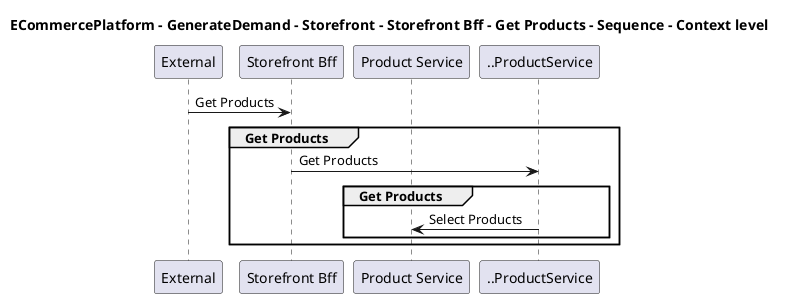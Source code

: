 @startuml

title ECommercePlatform - GenerateDemand - Storefront - Storefront Bff - Get Products - Sequence - Context level

participant "External" as C4InterFlow.SoftwareSystems.ExternalSystem
participant "Storefront Bff" as ECommercePlatform.GenerateDemand.Storefront.SoftwareSystems.StorefrontBff
participant "Product Service" as ECommercePlatform.CreateProduct.ProductInformationManagement.SoftwareSystems.ProductService

C4InterFlow.SoftwareSystems.ExternalSystem -> ECommercePlatform.GenerateDemand.Storefront.SoftwareSystems.StorefrontBff : Get Products
group Get Products
ECommercePlatform.GenerateDemand.Storefront.SoftwareSystems.StorefrontBff -> ..ProductService : Get Products
group Get Products
..ProductService -> ECommercePlatform.CreateProduct.ProductInformationManagement.SoftwareSystems.ProductService : Select Products
end
end


@enduml
